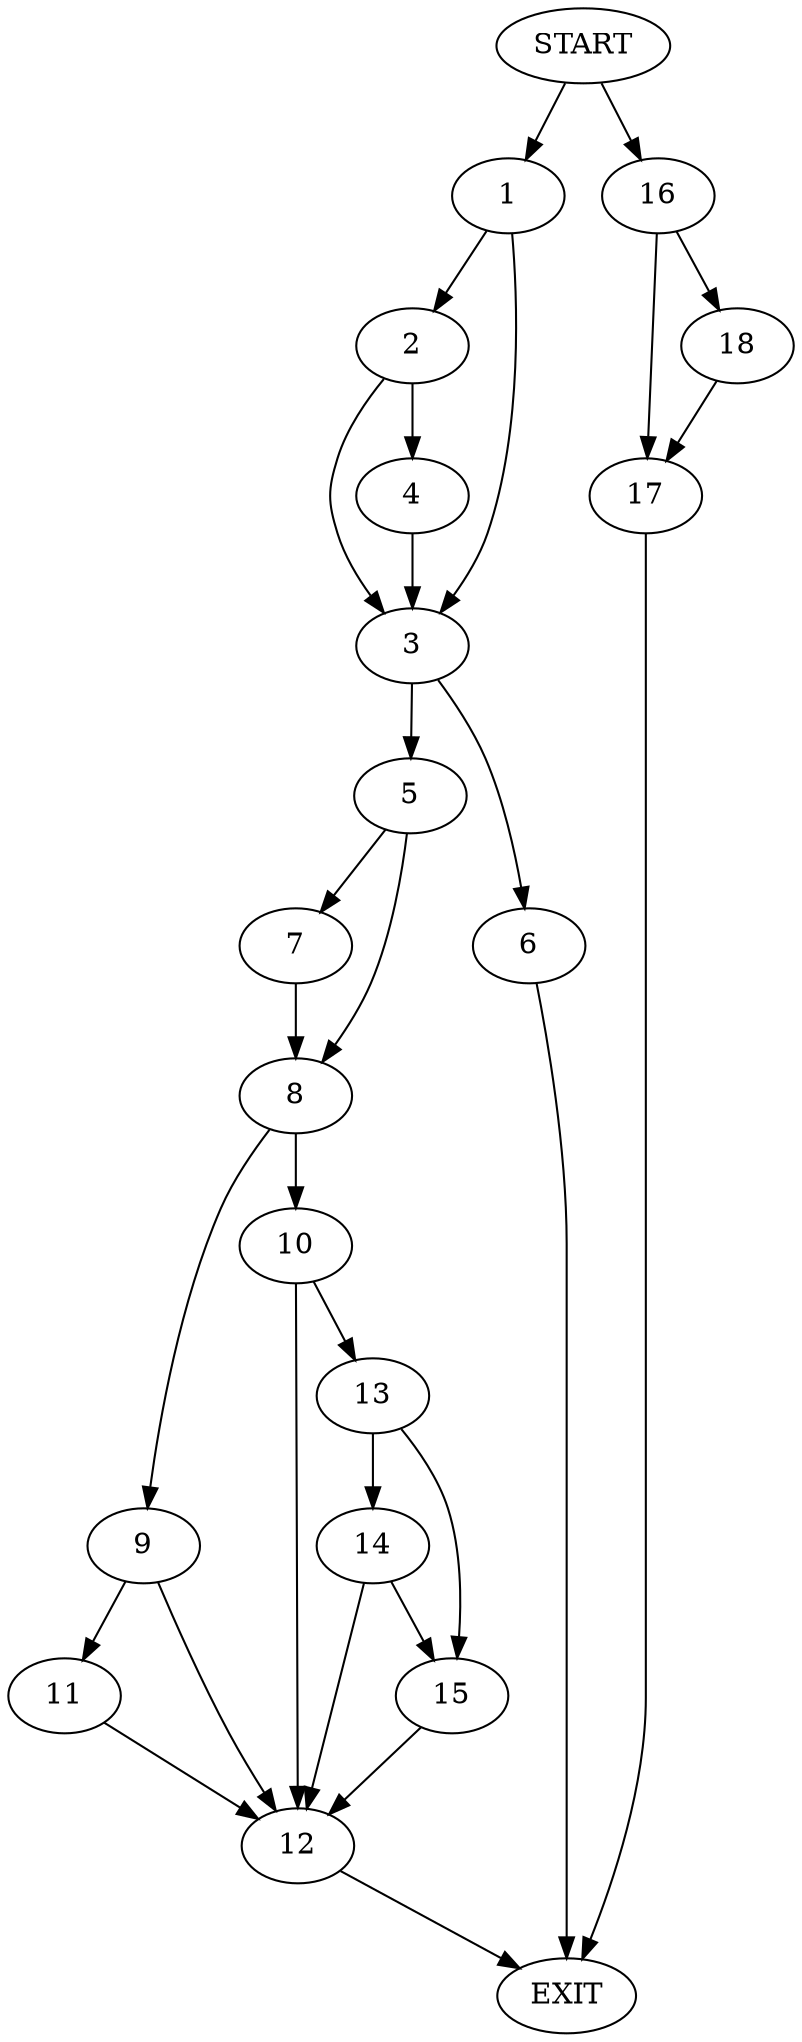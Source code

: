 digraph {
0 [label="START"]
19 [label="EXIT"]
0 -> 1
1 -> 2
1 -> 3
2 -> 4
2 -> 3
3 -> 5
3 -> 6
4 -> 3
6 -> 19
5 -> 7
5 -> 8
8 -> 9
8 -> 10
7 -> 8
9 -> 11
9 -> 12
10 -> 12
10 -> 13
13 -> 14
13 -> 15
12 -> 19
15 -> 12
14 -> 12
14 -> 15
11 -> 12
0 -> 16
16 -> 17
16 -> 18
18 -> 17
17 -> 19
}
